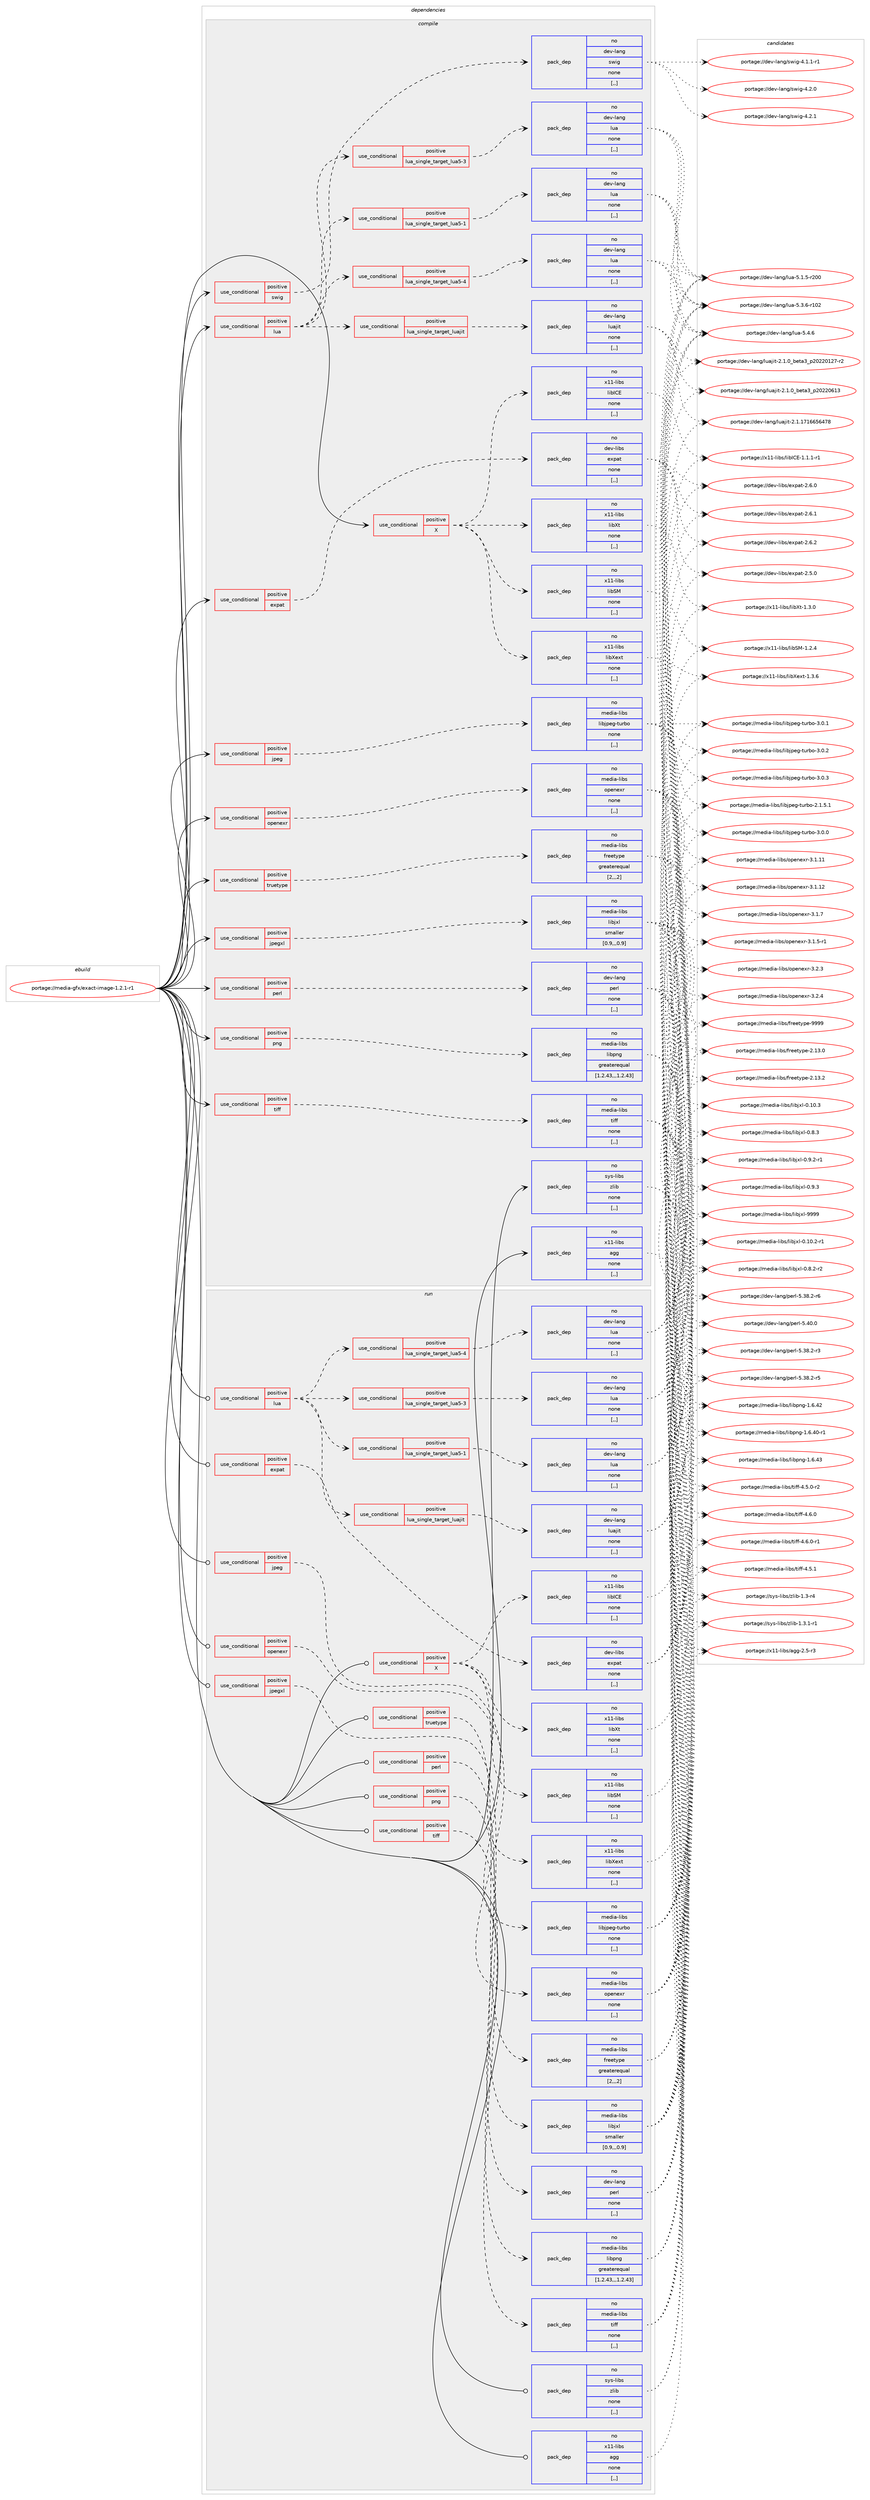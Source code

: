 digraph prolog {

# *************
# Graph options
# *************

newrank=true;
concentrate=true;
compound=true;
graph [rankdir=LR,fontname=Helvetica,fontsize=10,ranksep=1.5];#, ranksep=2.5, nodesep=0.2];
edge  [arrowhead=vee];
node  [fontname=Helvetica,fontsize=10];

# **********
# The ebuild
# **********

subgraph cluster_leftcol {
color=gray;
rank=same;
label=<<i>ebuild</i>>;
id [label="portage://media-gfx/exact-image-1.2.1-r1", color=red, width=4, href="../media-gfx/exact-image-1.2.1-r1.svg"];
}

# ****************
# The dependencies
# ****************

subgraph cluster_midcol {
color=gray;
label=<<i>dependencies</i>>;
subgraph cluster_compile {
fillcolor="#eeeeee";
style=filled;
label=<<i>compile</i>>;
subgraph cond70484 {
dependency280299 [label=<<TABLE BORDER="0" CELLBORDER="1" CELLSPACING="0" CELLPADDING="4"><TR><TD ROWSPAN="3" CELLPADDING="10">use_conditional</TD></TR><TR><TD>positive</TD></TR><TR><TD>X</TD></TR></TABLE>>, shape=none, color=red];
subgraph pack207534 {
dependency280300 [label=<<TABLE BORDER="0" CELLBORDER="1" CELLSPACING="0" CELLPADDING="4" WIDTH="220"><TR><TD ROWSPAN="6" CELLPADDING="30">pack_dep</TD></TR><TR><TD WIDTH="110">no</TD></TR><TR><TD>x11-libs</TD></TR><TR><TD>libXext</TD></TR><TR><TD>none</TD></TR><TR><TD>[,,]</TD></TR></TABLE>>, shape=none, color=blue];
}
dependency280299:e -> dependency280300:w [weight=20,style="dashed",arrowhead="vee"];
subgraph pack207535 {
dependency280301 [label=<<TABLE BORDER="0" CELLBORDER="1" CELLSPACING="0" CELLPADDING="4" WIDTH="220"><TR><TD ROWSPAN="6" CELLPADDING="30">pack_dep</TD></TR><TR><TD WIDTH="110">no</TD></TR><TR><TD>x11-libs</TD></TR><TR><TD>libXt</TD></TR><TR><TD>none</TD></TR><TR><TD>[,,]</TD></TR></TABLE>>, shape=none, color=blue];
}
dependency280299:e -> dependency280301:w [weight=20,style="dashed",arrowhead="vee"];
subgraph pack207536 {
dependency280302 [label=<<TABLE BORDER="0" CELLBORDER="1" CELLSPACING="0" CELLPADDING="4" WIDTH="220"><TR><TD ROWSPAN="6" CELLPADDING="30">pack_dep</TD></TR><TR><TD WIDTH="110">no</TD></TR><TR><TD>x11-libs</TD></TR><TR><TD>libICE</TD></TR><TR><TD>none</TD></TR><TR><TD>[,,]</TD></TR></TABLE>>, shape=none, color=blue];
}
dependency280299:e -> dependency280302:w [weight=20,style="dashed",arrowhead="vee"];
subgraph pack207537 {
dependency280303 [label=<<TABLE BORDER="0" CELLBORDER="1" CELLSPACING="0" CELLPADDING="4" WIDTH="220"><TR><TD ROWSPAN="6" CELLPADDING="30">pack_dep</TD></TR><TR><TD WIDTH="110">no</TD></TR><TR><TD>x11-libs</TD></TR><TR><TD>libSM</TD></TR><TR><TD>none</TD></TR><TR><TD>[,,]</TD></TR></TABLE>>, shape=none, color=blue];
}
dependency280299:e -> dependency280303:w [weight=20,style="dashed",arrowhead="vee"];
}
id:e -> dependency280299:w [weight=20,style="solid",arrowhead="vee"];
subgraph cond70485 {
dependency280304 [label=<<TABLE BORDER="0" CELLBORDER="1" CELLSPACING="0" CELLPADDING="4"><TR><TD ROWSPAN="3" CELLPADDING="10">use_conditional</TD></TR><TR><TD>positive</TD></TR><TR><TD>expat</TD></TR></TABLE>>, shape=none, color=red];
subgraph pack207538 {
dependency280305 [label=<<TABLE BORDER="0" CELLBORDER="1" CELLSPACING="0" CELLPADDING="4" WIDTH="220"><TR><TD ROWSPAN="6" CELLPADDING="30">pack_dep</TD></TR><TR><TD WIDTH="110">no</TD></TR><TR><TD>dev-libs</TD></TR><TR><TD>expat</TD></TR><TR><TD>none</TD></TR><TR><TD>[,,]</TD></TR></TABLE>>, shape=none, color=blue];
}
dependency280304:e -> dependency280305:w [weight=20,style="dashed",arrowhead="vee"];
}
id:e -> dependency280304:w [weight=20,style="solid",arrowhead="vee"];
subgraph cond70486 {
dependency280306 [label=<<TABLE BORDER="0" CELLBORDER="1" CELLSPACING="0" CELLPADDING="4"><TR><TD ROWSPAN="3" CELLPADDING="10">use_conditional</TD></TR><TR><TD>positive</TD></TR><TR><TD>jpeg</TD></TR></TABLE>>, shape=none, color=red];
subgraph pack207539 {
dependency280307 [label=<<TABLE BORDER="0" CELLBORDER="1" CELLSPACING="0" CELLPADDING="4" WIDTH="220"><TR><TD ROWSPAN="6" CELLPADDING="30">pack_dep</TD></TR><TR><TD WIDTH="110">no</TD></TR><TR><TD>media-libs</TD></TR><TR><TD>libjpeg-turbo</TD></TR><TR><TD>none</TD></TR><TR><TD>[,,]</TD></TR></TABLE>>, shape=none, color=blue];
}
dependency280306:e -> dependency280307:w [weight=20,style="dashed",arrowhead="vee"];
}
id:e -> dependency280306:w [weight=20,style="solid",arrowhead="vee"];
subgraph cond70487 {
dependency280308 [label=<<TABLE BORDER="0" CELLBORDER="1" CELLSPACING="0" CELLPADDING="4"><TR><TD ROWSPAN="3" CELLPADDING="10">use_conditional</TD></TR><TR><TD>positive</TD></TR><TR><TD>jpegxl</TD></TR></TABLE>>, shape=none, color=red];
subgraph pack207540 {
dependency280309 [label=<<TABLE BORDER="0" CELLBORDER="1" CELLSPACING="0" CELLPADDING="4" WIDTH="220"><TR><TD ROWSPAN="6" CELLPADDING="30">pack_dep</TD></TR><TR><TD WIDTH="110">no</TD></TR><TR><TD>media-libs</TD></TR><TR><TD>libjxl</TD></TR><TR><TD>smaller</TD></TR><TR><TD>[0.9,,,0.9]</TD></TR></TABLE>>, shape=none, color=blue];
}
dependency280308:e -> dependency280309:w [weight=20,style="dashed",arrowhead="vee"];
}
id:e -> dependency280308:w [weight=20,style="solid",arrowhead="vee"];
subgraph cond70488 {
dependency280310 [label=<<TABLE BORDER="0" CELLBORDER="1" CELLSPACING="0" CELLPADDING="4"><TR><TD ROWSPAN="3" CELLPADDING="10">use_conditional</TD></TR><TR><TD>positive</TD></TR><TR><TD>lua</TD></TR></TABLE>>, shape=none, color=red];
subgraph cond70489 {
dependency280311 [label=<<TABLE BORDER="0" CELLBORDER="1" CELLSPACING="0" CELLPADDING="4"><TR><TD ROWSPAN="3" CELLPADDING="10">use_conditional</TD></TR><TR><TD>positive</TD></TR><TR><TD>lua_single_target_luajit</TD></TR></TABLE>>, shape=none, color=red];
subgraph pack207541 {
dependency280312 [label=<<TABLE BORDER="0" CELLBORDER="1" CELLSPACING="0" CELLPADDING="4" WIDTH="220"><TR><TD ROWSPAN="6" CELLPADDING="30">pack_dep</TD></TR><TR><TD WIDTH="110">no</TD></TR><TR><TD>dev-lang</TD></TR><TR><TD>luajit</TD></TR><TR><TD>none</TD></TR><TR><TD>[,,]</TD></TR></TABLE>>, shape=none, color=blue];
}
dependency280311:e -> dependency280312:w [weight=20,style="dashed",arrowhead="vee"];
}
dependency280310:e -> dependency280311:w [weight=20,style="dashed",arrowhead="vee"];
subgraph cond70490 {
dependency280313 [label=<<TABLE BORDER="0" CELLBORDER="1" CELLSPACING="0" CELLPADDING="4"><TR><TD ROWSPAN="3" CELLPADDING="10">use_conditional</TD></TR><TR><TD>positive</TD></TR><TR><TD>lua_single_target_lua5-1</TD></TR></TABLE>>, shape=none, color=red];
subgraph pack207542 {
dependency280314 [label=<<TABLE BORDER="0" CELLBORDER="1" CELLSPACING="0" CELLPADDING="4" WIDTH="220"><TR><TD ROWSPAN="6" CELLPADDING="30">pack_dep</TD></TR><TR><TD WIDTH="110">no</TD></TR><TR><TD>dev-lang</TD></TR><TR><TD>lua</TD></TR><TR><TD>none</TD></TR><TR><TD>[,,]</TD></TR></TABLE>>, shape=none, color=blue];
}
dependency280313:e -> dependency280314:w [weight=20,style="dashed",arrowhead="vee"];
}
dependency280310:e -> dependency280313:w [weight=20,style="dashed",arrowhead="vee"];
subgraph cond70491 {
dependency280315 [label=<<TABLE BORDER="0" CELLBORDER="1" CELLSPACING="0" CELLPADDING="4"><TR><TD ROWSPAN="3" CELLPADDING="10">use_conditional</TD></TR><TR><TD>positive</TD></TR><TR><TD>lua_single_target_lua5-3</TD></TR></TABLE>>, shape=none, color=red];
subgraph pack207543 {
dependency280316 [label=<<TABLE BORDER="0" CELLBORDER="1" CELLSPACING="0" CELLPADDING="4" WIDTH="220"><TR><TD ROWSPAN="6" CELLPADDING="30">pack_dep</TD></TR><TR><TD WIDTH="110">no</TD></TR><TR><TD>dev-lang</TD></TR><TR><TD>lua</TD></TR><TR><TD>none</TD></TR><TR><TD>[,,]</TD></TR></TABLE>>, shape=none, color=blue];
}
dependency280315:e -> dependency280316:w [weight=20,style="dashed",arrowhead="vee"];
}
dependency280310:e -> dependency280315:w [weight=20,style="dashed",arrowhead="vee"];
subgraph cond70492 {
dependency280317 [label=<<TABLE BORDER="0" CELLBORDER="1" CELLSPACING="0" CELLPADDING="4"><TR><TD ROWSPAN="3" CELLPADDING="10">use_conditional</TD></TR><TR><TD>positive</TD></TR><TR><TD>lua_single_target_lua5-4</TD></TR></TABLE>>, shape=none, color=red];
subgraph pack207544 {
dependency280318 [label=<<TABLE BORDER="0" CELLBORDER="1" CELLSPACING="0" CELLPADDING="4" WIDTH="220"><TR><TD ROWSPAN="6" CELLPADDING="30">pack_dep</TD></TR><TR><TD WIDTH="110">no</TD></TR><TR><TD>dev-lang</TD></TR><TR><TD>lua</TD></TR><TR><TD>none</TD></TR><TR><TD>[,,]</TD></TR></TABLE>>, shape=none, color=blue];
}
dependency280317:e -> dependency280318:w [weight=20,style="dashed",arrowhead="vee"];
}
dependency280310:e -> dependency280317:w [weight=20,style="dashed",arrowhead="vee"];
}
id:e -> dependency280310:w [weight=20,style="solid",arrowhead="vee"];
subgraph cond70493 {
dependency280319 [label=<<TABLE BORDER="0" CELLBORDER="1" CELLSPACING="0" CELLPADDING="4"><TR><TD ROWSPAN="3" CELLPADDING="10">use_conditional</TD></TR><TR><TD>positive</TD></TR><TR><TD>openexr</TD></TR></TABLE>>, shape=none, color=red];
subgraph pack207545 {
dependency280320 [label=<<TABLE BORDER="0" CELLBORDER="1" CELLSPACING="0" CELLPADDING="4" WIDTH="220"><TR><TD ROWSPAN="6" CELLPADDING="30">pack_dep</TD></TR><TR><TD WIDTH="110">no</TD></TR><TR><TD>media-libs</TD></TR><TR><TD>openexr</TD></TR><TR><TD>none</TD></TR><TR><TD>[,,]</TD></TR></TABLE>>, shape=none, color=blue];
}
dependency280319:e -> dependency280320:w [weight=20,style="dashed",arrowhead="vee"];
}
id:e -> dependency280319:w [weight=20,style="solid",arrowhead="vee"];
subgraph cond70494 {
dependency280321 [label=<<TABLE BORDER="0" CELLBORDER="1" CELLSPACING="0" CELLPADDING="4"><TR><TD ROWSPAN="3" CELLPADDING="10">use_conditional</TD></TR><TR><TD>positive</TD></TR><TR><TD>perl</TD></TR></TABLE>>, shape=none, color=red];
subgraph pack207546 {
dependency280322 [label=<<TABLE BORDER="0" CELLBORDER="1" CELLSPACING="0" CELLPADDING="4" WIDTH="220"><TR><TD ROWSPAN="6" CELLPADDING="30">pack_dep</TD></TR><TR><TD WIDTH="110">no</TD></TR><TR><TD>dev-lang</TD></TR><TR><TD>perl</TD></TR><TR><TD>none</TD></TR><TR><TD>[,,]</TD></TR></TABLE>>, shape=none, color=blue];
}
dependency280321:e -> dependency280322:w [weight=20,style="dashed",arrowhead="vee"];
}
id:e -> dependency280321:w [weight=20,style="solid",arrowhead="vee"];
subgraph cond70495 {
dependency280323 [label=<<TABLE BORDER="0" CELLBORDER="1" CELLSPACING="0" CELLPADDING="4"><TR><TD ROWSPAN="3" CELLPADDING="10">use_conditional</TD></TR><TR><TD>positive</TD></TR><TR><TD>png</TD></TR></TABLE>>, shape=none, color=red];
subgraph pack207547 {
dependency280324 [label=<<TABLE BORDER="0" CELLBORDER="1" CELLSPACING="0" CELLPADDING="4" WIDTH="220"><TR><TD ROWSPAN="6" CELLPADDING="30">pack_dep</TD></TR><TR><TD WIDTH="110">no</TD></TR><TR><TD>media-libs</TD></TR><TR><TD>libpng</TD></TR><TR><TD>greaterequal</TD></TR><TR><TD>[1.2.43,,,1.2.43]</TD></TR></TABLE>>, shape=none, color=blue];
}
dependency280323:e -> dependency280324:w [weight=20,style="dashed",arrowhead="vee"];
}
id:e -> dependency280323:w [weight=20,style="solid",arrowhead="vee"];
subgraph cond70496 {
dependency280325 [label=<<TABLE BORDER="0" CELLBORDER="1" CELLSPACING="0" CELLPADDING="4"><TR><TD ROWSPAN="3" CELLPADDING="10">use_conditional</TD></TR><TR><TD>positive</TD></TR><TR><TD>swig</TD></TR></TABLE>>, shape=none, color=red];
subgraph pack207548 {
dependency280326 [label=<<TABLE BORDER="0" CELLBORDER="1" CELLSPACING="0" CELLPADDING="4" WIDTH="220"><TR><TD ROWSPAN="6" CELLPADDING="30">pack_dep</TD></TR><TR><TD WIDTH="110">no</TD></TR><TR><TD>dev-lang</TD></TR><TR><TD>swig</TD></TR><TR><TD>none</TD></TR><TR><TD>[,,]</TD></TR></TABLE>>, shape=none, color=blue];
}
dependency280325:e -> dependency280326:w [weight=20,style="dashed",arrowhead="vee"];
}
id:e -> dependency280325:w [weight=20,style="solid",arrowhead="vee"];
subgraph cond70497 {
dependency280327 [label=<<TABLE BORDER="0" CELLBORDER="1" CELLSPACING="0" CELLPADDING="4"><TR><TD ROWSPAN="3" CELLPADDING="10">use_conditional</TD></TR><TR><TD>positive</TD></TR><TR><TD>tiff</TD></TR></TABLE>>, shape=none, color=red];
subgraph pack207549 {
dependency280328 [label=<<TABLE BORDER="0" CELLBORDER="1" CELLSPACING="0" CELLPADDING="4" WIDTH="220"><TR><TD ROWSPAN="6" CELLPADDING="30">pack_dep</TD></TR><TR><TD WIDTH="110">no</TD></TR><TR><TD>media-libs</TD></TR><TR><TD>tiff</TD></TR><TR><TD>none</TD></TR><TR><TD>[,,]</TD></TR></TABLE>>, shape=none, color=blue];
}
dependency280327:e -> dependency280328:w [weight=20,style="dashed",arrowhead="vee"];
}
id:e -> dependency280327:w [weight=20,style="solid",arrowhead="vee"];
subgraph cond70498 {
dependency280329 [label=<<TABLE BORDER="0" CELLBORDER="1" CELLSPACING="0" CELLPADDING="4"><TR><TD ROWSPAN="3" CELLPADDING="10">use_conditional</TD></TR><TR><TD>positive</TD></TR><TR><TD>truetype</TD></TR></TABLE>>, shape=none, color=red];
subgraph pack207550 {
dependency280330 [label=<<TABLE BORDER="0" CELLBORDER="1" CELLSPACING="0" CELLPADDING="4" WIDTH="220"><TR><TD ROWSPAN="6" CELLPADDING="30">pack_dep</TD></TR><TR><TD WIDTH="110">no</TD></TR><TR><TD>media-libs</TD></TR><TR><TD>freetype</TD></TR><TR><TD>greaterequal</TD></TR><TR><TD>[2,,,2]</TD></TR></TABLE>>, shape=none, color=blue];
}
dependency280329:e -> dependency280330:w [weight=20,style="dashed",arrowhead="vee"];
}
id:e -> dependency280329:w [weight=20,style="solid",arrowhead="vee"];
subgraph pack207551 {
dependency280331 [label=<<TABLE BORDER="0" CELLBORDER="1" CELLSPACING="0" CELLPADDING="4" WIDTH="220"><TR><TD ROWSPAN="6" CELLPADDING="30">pack_dep</TD></TR><TR><TD WIDTH="110">no</TD></TR><TR><TD>sys-libs</TD></TR><TR><TD>zlib</TD></TR><TR><TD>none</TD></TR><TR><TD>[,,]</TD></TR></TABLE>>, shape=none, color=blue];
}
id:e -> dependency280331:w [weight=20,style="solid",arrowhead="vee"];
subgraph pack207552 {
dependency280332 [label=<<TABLE BORDER="0" CELLBORDER="1" CELLSPACING="0" CELLPADDING="4" WIDTH="220"><TR><TD ROWSPAN="6" CELLPADDING="30">pack_dep</TD></TR><TR><TD WIDTH="110">no</TD></TR><TR><TD>x11-libs</TD></TR><TR><TD>agg</TD></TR><TR><TD>none</TD></TR><TR><TD>[,,]</TD></TR></TABLE>>, shape=none, color=blue];
}
id:e -> dependency280332:w [weight=20,style="solid",arrowhead="vee"];
}
subgraph cluster_compileandrun {
fillcolor="#eeeeee";
style=filled;
label=<<i>compile and run</i>>;
}
subgraph cluster_run {
fillcolor="#eeeeee";
style=filled;
label=<<i>run</i>>;
subgraph cond70499 {
dependency280333 [label=<<TABLE BORDER="0" CELLBORDER="1" CELLSPACING="0" CELLPADDING="4"><TR><TD ROWSPAN="3" CELLPADDING="10">use_conditional</TD></TR><TR><TD>positive</TD></TR><TR><TD>X</TD></TR></TABLE>>, shape=none, color=red];
subgraph pack207553 {
dependency280334 [label=<<TABLE BORDER="0" CELLBORDER="1" CELLSPACING="0" CELLPADDING="4" WIDTH="220"><TR><TD ROWSPAN="6" CELLPADDING="30">pack_dep</TD></TR><TR><TD WIDTH="110">no</TD></TR><TR><TD>x11-libs</TD></TR><TR><TD>libXext</TD></TR><TR><TD>none</TD></TR><TR><TD>[,,]</TD></TR></TABLE>>, shape=none, color=blue];
}
dependency280333:e -> dependency280334:w [weight=20,style="dashed",arrowhead="vee"];
subgraph pack207554 {
dependency280335 [label=<<TABLE BORDER="0" CELLBORDER="1" CELLSPACING="0" CELLPADDING="4" WIDTH="220"><TR><TD ROWSPAN="6" CELLPADDING="30">pack_dep</TD></TR><TR><TD WIDTH="110">no</TD></TR><TR><TD>x11-libs</TD></TR><TR><TD>libXt</TD></TR><TR><TD>none</TD></TR><TR><TD>[,,]</TD></TR></TABLE>>, shape=none, color=blue];
}
dependency280333:e -> dependency280335:w [weight=20,style="dashed",arrowhead="vee"];
subgraph pack207555 {
dependency280336 [label=<<TABLE BORDER="0" CELLBORDER="1" CELLSPACING="0" CELLPADDING="4" WIDTH="220"><TR><TD ROWSPAN="6" CELLPADDING="30">pack_dep</TD></TR><TR><TD WIDTH="110">no</TD></TR><TR><TD>x11-libs</TD></TR><TR><TD>libICE</TD></TR><TR><TD>none</TD></TR><TR><TD>[,,]</TD></TR></TABLE>>, shape=none, color=blue];
}
dependency280333:e -> dependency280336:w [weight=20,style="dashed",arrowhead="vee"];
subgraph pack207556 {
dependency280337 [label=<<TABLE BORDER="0" CELLBORDER="1" CELLSPACING="0" CELLPADDING="4" WIDTH="220"><TR><TD ROWSPAN="6" CELLPADDING="30">pack_dep</TD></TR><TR><TD WIDTH="110">no</TD></TR><TR><TD>x11-libs</TD></TR><TR><TD>libSM</TD></TR><TR><TD>none</TD></TR><TR><TD>[,,]</TD></TR></TABLE>>, shape=none, color=blue];
}
dependency280333:e -> dependency280337:w [weight=20,style="dashed",arrowhead="vee"];
}
id:e -> dependency280333:w [weight=20,style="solid",arrowhead="odot"];
subgraph cond70500 {
dependency280338 [label=<<TABLE BORDER="0" CELLBORDER="1" CELLSPACING="0" CELLPADDING="4"><TR><TD ROWSPAN="3" CELLPADDING="10">use_conditional</TD></TR><TR><TD>positive</TD></TR><TR><TD>expat</TD></TR></TABLE>>, shape=none, color=red];
subgraph pack207557 {
dependency280339 [label=<<TABLE BORDER="0" CELLBORDER="1" CELLSPACING="0" CELLPADDING="4" WIDTH="220"><TR><TD ROWSPAN="6" CELLPADDING="30">pack_dep</TD></TR><TR><TD WIDTH="110">no</TD></TR><TR><TD>dev-libs</TD></TR><TR><TD>expat</TD></TR><TR><TD>none</TD></TR><TR><TD>[,,]</TD></TR></TABLE>>, shape=none, color=blue];
}
dependency280338:e -> dependency280339:w [weight=20,style="dashed",arrowhead="vee"];
}
id:e -> dependency280338:w [weight=20,style="solid",arrowhead="odot"];
subgraph cond70501 {
dependency280340 [label=<<TABLE BORDER="0" CELLBORDER="1" CELLSPACING="0" CELLPADDING="4"><TR><TD ROWSPAN="3" CELLPADDING="10">use_conditional</TD></TR><TR><TD>positive</TD></TR><TR><TD>jpeg</TD></TR></TABLE>>, shape=none, color=red];
subgraph pack207558 {
dependency280341 [label=<<TABLE BORDER="0" CELLBORDER="1" CELLSPACING="0" CELLPADDING="4" WIDTH="220"><TR><TD ROWSPAN="6" CELLPADDING="30">pack_dep</TD></TR><TR><TD WIDTH="110">no</TD></TR><TR><TD>media-libs</TD></TR><TR><TD>libjpeg-turbo</TD></TR><TR><TD>none</TD></TR><TR><TD>[,,]</TD></TR></TABLE>>, shape=none, color=blue];
}
dependency280340:e -> dependency280341:w [weight=20,style="dashed",arrowhead="vee"];
}
id:e -> dependency280340:w [weight=20,style="solid",arrowhead="odot"];
subgraph cond70502 {
dependency280342 [label=<<TABLE BORDER="0" CELLBORDER="1" CELLSPACING="0" CELLPADDING="4"><TR><TD ROWSPAN="3" CELLPADDING="10">use_conditional</TD></TR><TR><TD>positive</TD></TR><TR><TD>jpegxl</TD></TR></TABLE>>, shape=none, color=red];
subgraph pack207559 {
dependency280343 [label=<<TABLE BORDER="0" CELLBORDER="1" CELLSPACING="0" CELLPADDING="4" WIDTH="220"><TR><TD ROWSPAN="6" CELLPADDING="30">pack_dep</TD></TR><TR><TD WIDTH="110">no</TD></TR><TR><TD>media-libs</TD></TR><TR><TD>libjxl</TD></TR><TR><TD>smaller</TD></TR><TR><TD>[0.9,,,0.9]</TD></TR></TABLE>>, shape=none, color=blue];
}
dependency280342:e -> dependency280343:w [weight=20,style="dashed",arrowhead="vee"];
}
id:e -> dependency280342:w [weight=20,style="solid",arrowhead="odot"];
subgraph cond70503 {
dependency280344 [label=<<TABLE BORDER="0" CELLBORDER="1" CELLSPACING="0" CELLPADDING="4"><TR><TD ROWSPAN="3" CELLPADDING="10">use_conditional</TD></TR><TR><TD>positive</TD></TR><TR><TD>lua</TD></TR></TABLE>>, shape=none, color=red];
subgraph cond70504 {
dependency280345 [label=<<TABLE BORDER="0" CELLBORDER="1" CELLSPACING="0" CELLPADDING="4"><TR><TD ROWSPAN="3" CELLPADDING="10">use_conditional</TD></TR><TR><TD>positive</TD></TR><TR><TD>lua_single_target_luajit</TD></TR></TABLE>>, shape=none, color=red];
subgraph pack207560 {
dependency280346 [label=<<TABLE BORDER="0" CELLBORDER="1" CELLSPACING="0" CELLPADDING="4" WIDTH="220"><TR><TD ROWSPAN="6" CELLPADDING="30">pack_dep</TD></TR><TR><TD WIDTH="110">no</TD></TR><TR><TD>dev-lang</TD></TR><TR><TD>luajit</TD></TR><TR><TD>none</TD></TR><TR><TD>[,,]</TD></TR></TABLE>>, shape=none, color=blue];
}
dependency280345:e -> dependency280346:w [weight=20,style="dashed",arrowhead="vee"];
}
dependency280344:e -> dependency280345:w [weight=20,style="dashed",arrowhead="vee"];
subgraph cond70505 {
dependency280347 [label=<<TABLE BORDER="0" CELLBORDER="1" CELLSPACING="0" CELLPADDING="4"><TR><TD ROWSPAN="3" CELLPADDING="10">use_conditional</TD></TR><TR><TD>positive</TD></TR><TR><TD>lua_single_target_lua5-1</TD></TR></TABLE>>, shape=none, color=red];
subgraph pack207561 {
dependency280348 [label=<<TABLE BORDER="0" CELLBORDER="1" CELLSPACING="0" CELLPADDING="4" WIDTH="220"><TR><TD ROWSPAN="6" CELLPADDING="30">pack_dep</TD></TR><TR><TD WIDTH="110">no</TD></TR><TR><TD>dev-lang</TD></TR><TR><TD>lua</TD></TR><TR><TD>none</TD></TR><TR><TD>[,,]</TD></TR></TABLE>>, shape=none, color=blue];
}
dependency280347:e -> dependency280348:w [weight=20,style="dashed",arrowhead="vee"];
}
dependency280344:e -> dependency280347:w [weight=20,style="dashed",arrowhead="vee"];
subgraph cond70506 {
dependency280349 [label=<<TABLE BORDER="0" CELLBORDER="1" CELLSPACING="0" CELLPADDING="4"><TR><TD ROWSPAN="3" CELLPADDING="10">use_conditional</TD></TR><TR><TD>positive</TD></TR><TR><TD>lua_single_target_lua5-3</TD></TR></TABLE>>, shape=none, color=red];
subgraph pack207562 {
dependency280350 [label=<<TABLE BORDER="0" CELLBORDER="1" CELLSPACING="0" CELLPADDING="4" WIDTH="220"><TR><TD ROWSPAN="6" CELLPADDING="30">pack_dep</TD></TR><TR><TD WIDTH="110">no</TD></TR><TR><TD>dev-lang</TD></TR><TR><TD>lua</TD></TR><TR><TD>none</TD></TR><TR><TD>[,,]</TD></TR></TABLE>>, shape=none, color=blue];
}
dependency280349:e -> dependency280350:w [weight=20,style="dashed",arrowhead="vee"];
}
dependency280344:e -> dependency280349:w [weight=20,style="dashed",arrowhead="vee"];
subgraph cond70507 {
dependency280351 [label=<<TABLE BORDER="0" CELLBORDER="1" CELLSPACING="0" CELLPADDING="4"><TR><TD ROWSPAN="3" CELLPADDING="10">use_conditional</TD></TR><TR><TD>positive</TD></TR><TR><TD>lua_single_target_lua5-4</TD></TR></TABLE>>, shape=none, color=red];
subgraph pack207563 {
dependency280352 [label=<<TABLE BORDER="0" CELLBORDER="1" CELLSPACING="0" CELLPADDING="4" WIDTH="220"><TR><TD ROWSPAN="6" CELLPADDING="30">pack_dep</TD></TR><TR><TD WIDTH="110">no</TD></TR><TR><TD>dev-lang</TD></TR><TR><TD>lua</TD></TR><TR><TD>none</TD></TR><TR><TD>[,,]</TD></TR></TABLE>>, shape=none, color=blue];
}
dependency280351:e -> dependency280352:w [weight=20,style="dashed",arrowhead="vee"];
}
dependency280344:e -> dependency280351:w [weight=20,style="dashed",arrowhead="vee"];
}
id:e -> dependency280344:w [weight=20,style="solid",arrowhead="odot"];
subgraph cond70508 {
dependency280353 [label=<<TABLE BORDER="0" CELLBORDER="1" CELLSPACING="0" CELLPADDING="4"><TR><TD ROWSPAN="3" CELLPADDING="10">use_conditional</TD></TR><TR><TD>positive</TD></TR><TR><TD>openexr</TD></TR></TABLE>>, shape=none, color=red];
subgraph pack207564 {
dependency280354 [label=<<TABLE BORDER="0" CELLBORDER="1" CELLSPACING="0" CELLPADDING="4" WIDTH="220"><TR><TD ROWSPAN="6" CELLPADDING="30">pack_dep</TD></TR><TR><TD WIDTH="110">no</TD></TR><TR><TD>media-libs</TD></TR><TR><TD>openexr</TD></TR><TR><TD>none</TD></TR><TR><TD>[,,]</TD></TR></TABLE>>, shape=none, color=blue];
}
dependency280353:e -> dependency280354:w [weight=20,style="dashed",arrowhead="vee"];
}
id:e -> dependency280353:w [weight=20,style="solid",arrowhead="odot"];
subgraph cond70509 {
dependency280355 [label=<<TABLE BORDER="0" CELLBORDER="1" CELLSPACING="0" CELLPADDING="4"><TR><TD ROWSPAN="3" CELLPADDING="10">use_conditional</TD></TR><TR><TD>positive</TD></TR><TR><TD>perl</TD></TR></TABLE>>, shape=none, color=red];
subgraph pack207565 {
dependency280356 [label=<<TABLE BORDER="0" CELLBORDER="1" CELLSPACING="0" CELLPADDING="4" WIDTH="220"><TR><TD ROWSPAN="6" CELLPADDING="30">pack_dep</TD></TR><TR><TD WIDTH="110">no</TD></TR><TR><TD>dev-lang</TD></TR><TR><TD>perl</TD></TR><TR><TD>none</TD></TR><TR><TD>[,,]</TD></TR></TABLE>>, shape=none, color=blue];
}
dependency280355:e -> dependency280356:w [weight=20,style="dashed",arrowhead="vee"];
}
id:e -> dependency280355:w [weight=20,style="solid",arrowhead="odot"];
subgraph cond70510 {
dependency280357 [label=<<TABLE BORDER="0" CELLBORDER="1" CELLSPACING="0" CELLPADDING="4"><TR><TD ROWSPAN="3" CELLPADDING="10">use_conditional</TD></TR><TR><TD>positive</TD></TR><TR><TD>png</TD></TR></TABLE>>, shape=none, color=red];
subgraph pack207566 {
dependency280358 [label=<<TABLE BORDER="0" CELLBORDER="1" CELLSPACING="0" CELLPADDING="4" WIDTH="220"><TR><TD ROWSPAN="6" CELLPADDING="30">pack_dep</TD></TR><TR><TD WIDTH="110">no</TD></TR><TR><TD>media-libs</TD></TR><TR><TD>libpng</TD></TR><TR><TD>greaterequal</TD></TR><TR><TD>[1.2.43,,,1.2.43]</TD></TR></TABLE>>, shape=none, color=blue];
}
dependency280357:e -> dependency280358:w [weight=20,style="dashed",arrowhead="vee"];
}
id:e -> dependency280357:w [weight=20,style="solid",arrowhead="odot"];
subgraph cond70511 {
dependency280359 [label=<<TABLE BORDER="0" CELLBORDER="1" CELLSPACING="0" CELLPADDING="4"><TR><TD ROWSPAN="3" CELLPADDING="10">use_conditional</TD></TR><TR><TD>positive</TD></TR><TR><TD>tiff</TD></TR></TABLE>>, shape=none, color=red];
subgraph pack207567 {
dependency280360 [label=<<TABLE BORDER="0" CELLBORDER="1" CELLSPACING="0" CELLPADDING="4" WIDTH="220"><TR><TD ROWSPAN="6" CELLPADDING="30">pack_dep</TD></TR><TR><TD WIDTH="110">no</TD></TR><TR><TD>media-libs</TD></TR><TR><TD>tiff</TD></TR><TR><TD>none</TD></TR><TR><TD>[,,]</TD></TR></TABLE>>, shape=none, color=blue];
}
dependency280359:e -> dependency280360:w [weight=20,style="dashed",arrowhead="vee"];
}
id:e -> dependency280359:w [weight=20,style="solid",arrowhead="odot"];
subgraph cond70512 {
dependency280361 [label=<<TABLE BORDER="0" CELLBORDER="1" CELLSPACING="0" CELLPADDING="4"><TR><TD ROWSPAN="3" CELLPADDING="10">use_conditional</TD></TR><TR><TD>positive</TD></TR><TR><TD>truetype</TD></TR></TABLE>>, shape=none, color=red];
subgraph pack207568 {
dependency280362 [label=<<TABLE BORDER="0" CELLBORDER="1" CELLSPACING="0" CELLPADDING="4" WIDTH="220"><TR><TD ROWSPAN="6" CELLPADDING="30">pack_dep</TD></TR><TR><TD WIDTH="110">no</TD></TR><TR><TD>media-libs</TD></TR><TR><TD>freetype</TD></TR><TR><TD>greaterequal</TD></TR><TR><TD>[2,,,2]</TD></TR></TABLE>>, shape=none, color=blue];
}
dependency280361:e -> dependency280362:w [weight=20,style="dashed",arrowhead="vee"];
}
id:e -> dependency280361:w [weight=20,style="solid",arrowhead="odot"];
subgraph pack207569 {
dependency280363 [label=<<TABLE BORDER="0" CELLBORDER="1" CELLSPACING="0" CELLPADDING="4" WIDTH="220"><TR><TD ROWSPAN="6" CELLPADDING="30">pack_dep</TD></TR><TR><TD WIDTH="110">no</TD></TR><TR><TD>sys-libs</TD></TR><TR><TD>zlib</TD></TR><TR><TD>none</TD></TR><TR><TD>[,,]</TD></TR></TABLE>>, shape=none, color=blue];
}
id:e -> dependency280363:w [weight=20,style="solid",arrowhead="odot"];
subgraph pack207570 {
dependency280364 [label=<<TABLE BORDER="0" CELLBORDER="1" CELLSPACING="0" CELLPADDING="4" WIDTH="220"><TR><TD ROWSPAN="6" CELLPADDING="30">pack_dep</TD></TR><TR><TD WIDTH="110">no</TD></TR><TR><TD>x11-libs</TD></TR><TR><TD>agg</TD></TR><TR><TD>none</TD></TR><TR><TD>[,,]</TD></TR></TABLE>>, shape=none, color=blue];
}
id:e -> dependency280364:w [weight=20,style="solid",arrowhead="odot"];
}
}

# **************
# The candidates
# **************

subgraph cluster_choices {
rank=same;
color=gray;
label=<<i>candidates</i>>;

subgraph choice207534 {
color=black;
nodesep=1;
choice12049494510810598115471081059888101120116454946514654 [label="portage://x11-libs/libXext-1.3.6", color=red, width=4,href="../x11-libs/libXext-1.3.6.svg"];
dependency280300:e -> choice12049494510810598115471081059888101120116454946514654:w [style=dotted,weight="100"];
}
subgraph choice207535 {
color=black;
nodesep=1;
choice12049494510810598115471081059888116454946514648 [label="portage://x11-libs/libXt-1.3.0", color=red, width=4,href="../x11-libs/libXt-1.3.0.svg"];
dependency280301:e -> choice12049494510810598115471081059888116454946514648:w [style=dotted,weight="100"];
}
subgraph choice207536 {
color=black;
nodesep=1;
choice1204949451081059811547108105987367694549464946494511449 [label="portage://x11-libs/libICE-1.1.1-r1", color=red, width=4,href="../x11-libs/libICE-1.1.1-r1.svg"];
dependency280302:e -> choice1204949451081059811547108105987367694549464946494511449:w [style=dotted,weight="100"];
}
subgraph choice207537 {
color=black;
nodesep=1;
choice1204949451081059811547108105988377454946504652 [label="portage://x11-libs/libSM-1.2.4", color=red, width=4,href="../x11-libs/libSM-1.2.4.svg"];
dependency280303:e -> choice1204949451081059811547108105988377454946504652:w [style=dotted,weight="100"];
}
subgraph choice207538 {
color=black;
nodesep=1;
choice10010111845108105981154710112011297116455046534648 [label="portage://dev-libs/expat-2.5.0", color=red, width=4,href="../dev-libs/expat-2.5.0.svg"];
choice10010111845108105981154710112011297116455046544648 [label="portage://dev-libs/expat-2.6.0", color=red, width=4,href="../dev-libs/expat-2.6.0.svg"];
choice10010111845108105981154710112011297116455046544649 [label="portage://dev-libs/expat-2.6.1", color=red, width=4,href="../dev-libs/expat-2.6.1.svg"];
choice10010111845108105981154710112011297116455046544650 [label="portage://dev-libs/expat-2.6.2", color=red, width=4,href="../dev-libs/expat-2.6.2.svg"];
dependency280305:e -> choice10010111845108105981154710112011297116455046534648:w [style=dotted,weight="100"];
dependency280305:e -> choice10010111845108105981154710112011297116455046544648:w [style=dotted,weight="100"];
dependency280305:e -> choice10010111845108105981154710112011297116455046544649:w [style=dotted,weight="100"];
dependency280305:e -> choice10010111845108105981154710112011297116455046544650:w [style=dotted,weight="100"];
}
subgraph choice207539 {
color=black;
nodesep=1;
choice109101100105974510810598115471081059810611210110345116117114981114550464946534649 [label="portage://media-libs/libjpeg-turbo-2.1.5.1", color=red, width=4,href="../media-libs/libjpeg-turbo-2.1.5.1.svg"];
choice10910110010597451081059811547108105981061121011034511611711498111455146484648 [label="portage://media-libs/libjpeg-turbo-3.0.0", color=red, width=4,href="../media-libs/libjpeg-turbo-3.0.0.svg"];
choice10910110010597451081059811547108105981061121011034511611711498111455146484649 [label="portage://media-libs/libjpeg-turbo-3.0.1", color=red, width=4,href="../media-libs/libjpeg-turbo-3.0.1.svg"];
choice10910110010597451081059811547108105981061121011034511611711498111455146484650 [label="portage://media-libs/libjpeg-turbo-3.0.2", color=red, width=4,href="../media-libs/libjpeg-turbo-3.0.2.svg"];
choice10910110010597451081059811547108105981061121011034511611711498111455146484651 [label="portage://media-libs/libjpeg-turbo-3.0.3", color=red, width=4,href="../media-libs/libjpeg-turbo-3.0.3.svg"];
dependency280307:e -> choice109101100105974510810598115471081059810611210110345116117114981114550464946534649:w [style=dotted,weight="100"];
dependency280307:e -> choice10910110010597451081059811547108105981061121011034511611711498111455146484648:w [style=dotted,weight="100"];
dependency280307:e -> choice10910110010597451081059811547108105981061121011034511611711498111455146484649:w [style=dotted,weight="100"];
dependency280307:e -> choice10910110010597451081059811547108105981061121011034511611711498111455146484650:w [style=dotted,weight="100"];
dependency280307:e -> choice10910110010597451081059811547108105981061121011034511611711498111455146484651:w [style=dotted,weight="100"];
}
subgraph choice207540 {
color=black;
nodesep=1;
choice1091011001059745108105981154710810598106120108454846494846504511449 [label="portage://media-libs/libjxl-0.10.2-r1", color=red, width=4,href="../media-libs/libjxl-0.10.2-r1.svg"];
choice109101100105974510810598115471081059810612010845484649484651 [label="portage://media-libs/libjxl-0.10.3", color=red, width=4,href="../media-libs/libjxl-0.10.3.svg"];
choice10910110010597451081059811547108105981061201084548465646504511450 [label="portage://media-libs/libjxl-0.8.2-r2", color=red, width=4,href="../media-libs/libjxl-0.8.2-r2.svg"];
choice1091011001059745108105981154710810598106120108454846564651 [label="portage://media-libs/libjxl-0.8.3", color=red, width=4,href="../media-libs/libjxl-0.8.3.svg"];
choice10910110010597451081059811547108105981061201084548465746504511449 [label="portage://media-libs/libjxl-0.9.2-r1", color=red, width=4,href="../media-libs/libjxl-0.9.2-r1.svg"];
choice1091011001059745108105981154710810598106120108454846574651 [label="portage://media-libs/libjxl-0.9.3", color=red, width=4,href="../media-libs/libjxl-0.9.3.svg"];
choice10910110010597451081059811547108105981061201084557575757 [label="portage://media-libs/libjxl-9999", color=red, width=4,href="../media-libs/libjxl-9999.svg"];
dependency280309:e -> choice1091011001059745108105981154710810598106120108454846494846504511449:w [style=dotted,weight="100"];
dependency280309:e -> choice109101100105974510810598115471081059810612010845484649484651:w [style=dotted,weight="100"];
dependency280309:e -> choice10910110010597451081059811547108105981061201084548465646504511450:w [style=dotted,weight="100"];
dependency280309:e -> choice1091011001059745108105981154710810598106120108454846564651:w [style=dotted,weight="100"];
dependency280309:e -> choice10910110010597451081059811547108105981061201084548465746504511449:w [style=dotted,weight="100"];
dependency280309:e -> choice1091011001059745108105981154710810598106120108454846574651:w [style=dotted,weight="100"];
dependency280309:e -> choice10910110010597451081059811547108105981061201084557575757:w [style=dotted,weight="100"];
}
subgraph choice207541 {
color=black;
nodesep=1;
choice10010111845108971101034710811797106105116455046494648959810111697519511250485050484950554511450 [label="portage://dev-lang/luajit-2.1.0_beta3_p20220127-r2", color=red, width=4,href="../dev-lang/luajit-2.1.0_beta3_p20220127-r2.svg"];
choice1001011184510897110103471081179710610511645504649464895981011169751951125048505048544951 [label="portage://dev-lang/luajit-2.1.0_beta3_p20220613", color=red, width=4,href="../dev-lang/luajit-2.1.0_beta3_p20220613.svg"];
choice10010111845108971101034710811797106105116455046494649554954545354525556 [label="portage://dev-lang/luajit-2.1.1716656478", color=red, width=4,href="../dev-lang/luajit-2.1.1716656478.svg"];
dependency280312:e -> choice10010111845108971101034710811797106105116455046494648959810111697519511250485050484950554511450:w [style=dotted,weight="100"];
dependency280312:e -> choice1001011184510897110103471081179710610511645504649464895981011169751951125048505048544951:w [style=dotted,weight="100"];
dependency280312:e -> choice10010111845108971101034710811797106105116455046494649554954545354525556:w [style=dotted,weight="100"];
}
subgraph choice207542 {
color=black;
nodesep=1;
choice1001011184510897110103471081179745534649465345114504848 [label="portage://dev-lang/lua-5.1.5-r200", color=red, width=4,href="../dev-lang/lua-5.1.5-r200.svg"];
choice1001011184510897110103471081179745534651465445114494850 [label="portage://dev-lang/lua-5.3.6-r102", color=red, width=4,href="../dev-lang/lua-5.3.6-r102.svg"];
choice10010111845108971101034710811797455346524654 [label="portage://dev-lang/lua-5.4.6", color=red, width=4,href="../dev-lang/lua-5.4.6.svg"];
dependency280314:e -> choice1001011184510897110103471081179745534649465345114504848:w [style=dotted,weight="100"];
dependency280314:e -> choice1001011184510897110103471081179745534651465445114494850:w [style=dotted,weight="100"];
dependency280314:e -> choice10010111845108971101034710811797455346524654:w [style=dotted,weight="100"];
}
subgraph choice207543 {
color=black;
nodesep=1;
choice1001011184510897110103471081179745534649465345114504848 [label="portage://dev-lang/lua-5.1.5-r200", color=red, width=4,href="../dev-lang/lua-5.1.5-r200.svg"];
choice1001011184510897110103471081179745534651465445114494850 [label="portage://dev-lang/lua-5.3.6-r102", color=red, width=4,href="../dev-lang/lua-5.3.6-r102.svg"];
choice10010111845108971101034710811797455346524654 [label="portage://dev-lang/lua-5.4.6", color=red, width=4,href="../dev-lang/lua-5.4.6.svg"];
dependency280316:e -> choice1001011184510897110103471081179745534649465345114504848:w [style=dotted,weight="100"];
dependency280316:e -> choice1001011184510897110103471081179745534651465445114494850:w [style=dotted,weight="100"];
dependency280316:e -> choice10010111845108971101034710811797455346524654:w [style=dotted,weight="100"];
}
subgraph choice207544 {
color=black;
nodesep=1;
choice1001011184510897110103471081179745534649465345114504848 [label="portage://dev-lang/lua-5.1.5-r200", color=red, width=4,href="../dev-lang/lua-5.1.5-r200.svg"];
choice1001011184510897110103471081179745534651465445114494850 [label="portage://dev-lang/lua-5.3.6-r102", color=red, width=4,href="../dev-lang/lua-5.3.6-r102.svg"];
choice10010111845108971101034710811797455346524654 [label="portage://dev-lang/lua-5.4.6", color=red, width=4,href="../dev-lang/lua-5.4.6.svg"];
dependency280318:e -> choice1001011184510897110103471081179745534649465345114504848:w [style=dotted,weight="100"];
dependency280318:e -> choice1001011184510897110103471081179745534651465445114494850:w [style=dotted,weight="100"];
dependency280318:e -> choice10010111845108971101034710811797455346524654:w [style=dotted,weight="100"];
}
subgraph choice207545 {
color=black;
nodesep=1;
choice1091011001059745108105981154711111210111010112011445514649464949 [label="portage://media-libs/openexr-3.1.11", color=red, width=4,href="../media-libs/openexr-3.1.11.svg"];
choice1091011001059745108105981154711111210111010112011445514649464950 [label="portage://media-libs/openexr-3.1.12", color=red, width=4,href="../media-libs/openexr-3.1.12.svg"];
choice109101100105974510810598115471111121011101011201144551464946534511449 [label="portage://media-libs/openexr-3.1.5-r1", color=red, width=4,href="../media-libs/openexr-3.1.5-r1.svg"];
choice10910110010597451081059811547111112101110101120114455146494655 [label="portage://media-libs/openexr-3.1.7", color=red, width=4,href="../media-libs/openexr-3.1.7.svg"];
choice10910110010597451081059811547111112101110101120114455146504651 [label="portage://media-libs/openexr-3.2.3", color=red, width=4,href="../media-libs/openexr-3.2.3.svg"];
choice10910110010597451081059811547111112101110101120114455146504652 [label="portage://media-libs/openexr-3.2.4", color=red, width=4,href="../media-libs/openexr-3.2.4.svg"];
dependency280320:e -> choice1091011001059745108105981154711111210111010112011445514649464949:w [style=dotted,weight="100"];
dependency280320:e -> choice1091011001059745108105981154711111210111010112011445514649464950:w [style=dotted,weight="100"];
dependency280320:e -> choice109101100105974510810598115471111121011101011201144551464946534511449:w [style=dotted,weight="100"];
dependency280320:e -> choice10910110010597451081059811547111112101110101120114455146494655:w [style=dotted,weight="100"];
dependency280320:e -> choice10910110010597451081059811547111112101110101120114455146504651:w [style=dotted,weight="100"];
dependency280320:e -> choice10910110010597451081059811547111112101110101120114455146504652:w [style=dotted,weight="100"];
}
subgraph choice207546 {
color=black;
nodesep=1;
choice100101118451089711010347112101114108455346515646504511451 [label="portage://dev-lang/perl-5.38.2-r3", color=red, width=4,href="../dev-lang/perl-5.38.2-r3.svg"];
choice100101118451089711010347112101114108455346515646504511453 [label="portage://dev-lang/perl-5.38.2-r5", color=red, width=4,href="../dev-lang/perl-5.38.2-r5.svg"];
choice100101118451089711010347112101114108455346515646504511454 [label="portage://dev-lang/perl-5.38.2-r6", color=red, width=4,href="../dev-lang/perl-5.38.2-r6.svg"];
choice10010111845108971101034711210111410845534652484648 [label="portage://dev-lang/perl-5.40.0", color=red, width=4,href="../dev-lang/perl-5.40.0.svg"];
dependency280322:e -> choice100101118451089711010347112101114108455346515646504511451:w [style=dotted,weight="100"];
dependency280322:e -> choice100101118451089711010347112101114108455346515646504511453:w [style=dotted,weight="100"];
dependency280322:e -> choice100101118451089711010347112101114108455346515646504511454:w [style=dotted,weight="100"];
dependency280322:e -> choice10010111845108971101034711210111410845534652484648:w [style=dotted,weight="100"];
}
subgraph choice207547 {
color=black;
nodesep=1;
choice1091011001059745108105981154710810598112110103454946544652484511449 [label="portage://media-libs/libpng-1.6.40-r1", color=red, width=4,href="../media-libs/libpng-1.6.40-r1.svg"];
choice109101100105974510810598115471081059811211010345494654465250 [label="portage://media-libs/libpng-1.6.42", color=red, width=4,href="../media-libs/libpng-1.6.42.svg"];
choice109101100105974510810598115471081059811211010345494654465251 [label="portage://media-libs/libpng-1.6.43", color=red, width=4,href="../media-libs/libpng-1.6.43.svg"];
dependency280324:e -> choice1091011001059745108105981154710810598112110103454946544652484511449:w [style=dotted,weight="100"];
dependency280324:e -> choice109101100105974510810598115471081059811211010345494654465250:w [style=dotted,weight="100"];
dependency280324:e -> choice109101100105974510810598115471081059811211010345494654465251:w [style=dotted,weight="100"];
}
subgraph choice207548 {
color=black;
nodesep=1;
choice1001011184510897110103471151191051034552464946494511449 [label="portage://dev-lang/swig-4.1.1-r1", color=red, width=4,href="../dev-lang/swig-4.1.1-r1.svg"];
choice100101118451089711010347115119105103455246504648 [label="portage://dev-lang/swig-4.2.0", color=red, width=4,href="../dev-lang/swig-4.2.0.svg"];
choice100101118451089711010347115119105103455246504649 [label="portage://dev-lang/swig-4.2.1", color=red, width=4,href="../dev-lang/swig-4.2.1.svg"];
dependency280326:e -> choice1001011184510897110103471151191051034552464946494511449:w [style=dotted,weight="100"];
dependency280326:e -> choice100101118451089711010347115119105103455246504648:w [style=dotted,weight="100"];
dependency280326:e -> choice100101118451089711010347115119105103455246504649:w [style=dotted,weight="100"];
}
subgraph choice207549 {
color=black;
nodesep=1;
choice109101100105974510810598115471161051021024552465346484511450 [label="portage://media-libs/tiff-4.5.0-r2", color=red, width=4,href="../media-libs/tiff-4.5.0-r2.svg"];
choice10910110010597451081059811547116105102102455246534649 [label="portage://media-libs/tiff-4.5.1", color=red, width=4,href="../media-libs/tiff-4.5.1.svg"];
choice10910110010597451081059811547116105102102455246544648 [label="portage://media-libs/tiff-4.6.0", color=red, width=4,href="../media-libs/tiff-4.6.0.svg"];
choice109101100105974510810598115471161051021024552465446484511449 [label="portage://media-libs/tiff-4.6.0-r1", color=red, width=4,href="../media-libs/tiff-4.6.0-r1.svg"];
dependency280328:e -> choice109101100105974510810598115471161051021024552465346484511450:w [style=dotted,weight="100"];
dependency280328:e -> choice10910110010597451081059811547116105102102455246534649:w [style=dotted,weight="100"];
dependency280328:e -> choice10910110010597451081059811547116105102102455246544648:w [style=dotted,weight="100"];
dependency280328:e -> choice109101100105974510810598115471161051021024552465446484511449:w [style=dotted,weight="100"];
}
subgraph choice207550 {
color=black;
nodesep=1;
choice1091011001059745108105981154710211410110111612111210145504649514648 [label="portage://media-libs/freetype-2.13.0", color=red, width=4,href="../media-libs/freetype-2.13.0.svg"];
choice1091011001059745108105981154710211410110111612111210145504649514650 [label="portage://media-libs/freetype-2.13.2", color=red, width=4,href="../media-libs/freetype-2.13.2.svg"];
choice109101100105974510810598115471021141011011161211121014557575757 [label="portage://media-libs/freetype-9999", color=red, width=4,href="../media-libs/freetype-9999.svg"];
dependency280330:e -> choice1091011001059745108105981154710211410110111612111210145504649514648:w [style=dotted,weight="100"];
dependency280330:e -> choice1091011001059745108105981154710211410110111612111210145504649514650:w [style=dotted,weight="100"];
dependency280330:e -> choice109101100105974510810598115471021141011011161211121014557575757:w [style=dotted,weight="100"];
}
subgraph choice207551 {
color=black;
nodesep=1;
choice11512111545108105981154712210810598454946514511452 [label="portage://sys-libs/zlib-1.3-r4", color=red, width=4,href="../sys-libs/zlib-1.3-r4.svg"];
choice115121115451081059811547122108105984549465146494511449 [label="portage://sys-libs/zlib-1.3.1-r1", color=red, width=4,href="../sys-libs/zlib-1.3.1-r1.svg"];
dependency280331:e -> choice11512111545108105981154712210810598454946514511452:w [style=dotted,weight="100"];
dependency280331:e -> choice115121115451081059811547122108105984549465146494511449:w [style=dotted,weight="100"];
}
subgraph choice207552 {
color=black;
nodesep=1;
choice120494945108105981154797103103455046534511451 [label="portage://x11-libs/agg-2.5-r3", color=red, width=4,href="../x11-libs/agg-2.5-r3.svg"];
dependency280332:e -> choice120494945108105981154797103103455046534511451:w [style=dotted,weight="100"];
}
subgraph choice207553 {
color=black;
nodesep=1;
choice12049494510810598115471081059888101120116454946514654 [label="portage://x11-libs/libXext-1.3.6", color=red, width=4,href="../x11-libs/libXext-1.3.6.svg"];
dependency280334:e -> choice12049494510810598115471081059888101120116454946514654:w [style=dotted,weight="100"];
}
subgraph choice207554 {
color=black;
nodesep=1;
choice12049494510810598115471081059888116454946514648 [label="portage://x11-libs/libXt-1.3.0", color=red, width=4,href="../x11-libs/libXt-1.3.0.svg"];
dependency280335:e -> choice12049494510810598115471081059888116454946514648:w [style=dotted,weight="100"];
}
subgraph choice207555 {
color=black;
nodesep=1;
choice1204949451081059811547108105987367694549464946494511449 [label="portage://x11-libs/libICE-1.1.1-r1", color=red, width=4,href="../x11-libs/libICE-1.1.1-r1.svg"];
dependency280336:e -> choice1204949451081059811547108105987367694549464946494511449:w [style=dotted,weight="100"];
}
subgraph choice207556 {
color=black;
nodesep=1;
choice1204949451081059811547108105988377454946504652 [label="portage://x11-libs/libSM-1.2.4", color=red, width=4,href="../x11-libs/libSM-1.2.4.svg"];
dependency280337:e -> choice1204949451081059811547108105988377454946504652:w [style=dotted,weight="100"];
}
subgraph choice207557 {
color=black;
nodesep=1;
choice10010111845108105981154710112011297116455046534648 [label="portage://dev-libs/expat-2.5.0", color=red, width=4,href="../dev-libs/expat-2.5.0.svg"];
choice10010111845108105981154710112011297116455046544648 [label="portage://dev-libs/expat-2.6.0", color=red, width=4,href="../dev-libs/expat-2.6.0.svg"];
choice10010111845108105981154710112011297116455046544649 [label="portage://dev-libs/expat-2.6.1", color=red, width=4,href="../dev-libs/expat-2.6.1.svg"];
choice10010111845108105981154710112011297116455046544650 [label="portage://dev-libs/expat-2.6.2", color=red, width=4,href="../dev-libs/expat-2.6.2.svg"];
dependency280339:e -> choice10010111845108105981154710112011297116455046534648:w [style=dotted,weight="100"];
dependency280339:e -> choice10010111845108105981154710112011297116455046544648:w [style=dotted,weight="100"];
dependency280339:e -> choice10010111845108105981154710112011297116455046544649:w [style=dotted,weight="100"];
dependency280339:e -> choice10010111845108105981154710112011297116455046544650:w [style=dotted,weight="100"];
}
subgraph choice207558 {
color=black;
nodesep=1;
choice109101100105974510810598115471081059810611210110345116117114981114550464946534649 [label="portage://media-libs/libjpeg-turbo-2.1.5.1", color=red, width=4,href="../media-libs/libjpeg-turbo-2.1.5.1.svg"];
choice10910110010597451081059811547108105981061121011034511611711498111455146484648 [label="portage://media-libs/libjpeg-turbo-3.0.0", color=red, width=4,href="../media-libs/libjpeg-turbo-3.0.0.svg"];
choice10910110010597451081059811547108105981061121011034511611711498111455146484649 [label="portage://media-libs/libjpeg-turbo-3.0.1", color=red, width=4,href="../media-libs/libjpeg-turbo-3.0.1.svg"];
choice10910110010597451081059811547108105981061121011034511611711498111455146484650 [label="portage://media-libs/libjpeg-turbo-3.0.2", color=red, width=4,href="../media-libs/libjpeg-turbo-3.0.2.svg"];
choice10910110010597451081059811547108105981061121011034511611711498111455146484651 [label="portage://media-libs/libjpeg-turbo-3.0.3", color=red, width=4,href="../media-libs/libjpeg-turbo-3.0.3.svg"];
dependency280341:e -> choice109101100105974510810598115471081059810611210110345116117114981114550464946534649:w [style=dotted,weight="100"];
dependency280341:e -> choice10910110010597451081059811547108105981061121011034511611711498111455146484648:w [style=dotted,weight="100"];
dependency280341:e -> choice10910110010597451081059811547108105981061121011034511611711498111455146484649:w [style=dotted,weight="100"];
dependency280341:e -> choice10910110010597451081059811547108105981061121011034511611711498111455146484650:w [style=dotted,weight="100"];
dependency280341:e -> choice10910110010597451081059811547108105981061121011034511611711498111455146484651:w [style=dotted,weight="100"];
}
subgraph choice207559 {
color=black;
nodesep=1;
choice1091011001059745108105981154710810598106120108454846494846504511449 [label="portage://media-libs/libjxl-0.10.2-r1", color=red, width=4,href="../media-libs/libjxl-0.10.2-r1.svg"];
choice109101100105974510810598115471081059810612010845484649484651 [label="portage://media-libs/libjxl-0.10.3", color=red, width=4,href="../media-libs/libjxl-0.10.3.svg"];
choice10910110010597451081059811547108105981061201084548465646504511450 [label="portage://media-libs/libjxl-0.8.2-r2", color=red, width=4,href="../media-libs/libjxl-0.8.2-r2.svg"];
choice1091011001059745108105981154710810598106120108454846564651 [label="portage://media-libs/libjxl-0.8.3", color=red, width=4,href="../media-libs/libjxl-0.8.3.svg"];
choice10910110010597451081059811547108105981061201084548465746504511449 [label="portage://media-libs/libjxl-0.9.2-r1", color=red, width=4,href="../media-libs/libjxl-0.9.2-r1.svg"];
choice1091011001059745108105981154710810598106120108454846574651 [label="portage://media-libs/libjxl-0.9.3", color=red, width=4,href="../media-libs/libjxl-0.9.3.svg"];
choice10910110010597451081059811547108105981061201084557575757 [label="portage://media-libs/libjxl-9999", color=red, width=4,href="../media-libs/libjxl-9999.svg"];
dependency280343:e -> choice1091011001059745108105981154710810598106120108454846494846504511449:w [style=dotted,weight="100"];
dependency280343:e -> choice109101100105974510810598115471081059810612010845484649484651:w [style=dotted,weight="100"];
dependency280343:e -> choice10910110010597451081059811547108105981061201084548465646504511450:w [style=dotted,weight="100"];
dependency280343:e -> choice1091011001059745108105981154710810598106120108454846564651:w [style=dotted,weight="100"];
dependency280343:e -> choice10910110010597451081059811547108105981061201084548465746504511449:w [style=dotted,weight="100"];
dependency280343:e -> choice1091011001059745108105981154710810598106120108454846574651:w [style=dotted,weight="100"];
dependency280343:e -> choice10910110010597451081059811547108105981061201084557575757:w [style=dotted,weight="100"];
}
subgraph choice207560 {
color=black;
nodesep=1;
choice10010111845108971101034710811797106105116455046494648959810111697519511250485050484950554511450 [label="portage://dev-lang/luajit-2.1.0_beta3_p20220127-r2", color=red, width=4,href="../dev-lang/luajit-2.1.0_beta3_p20220127-r2.svg"];
choice1001011184510897110103471081179710610511645504649464895981011169751951125048505048544951 [label="portage://dev-lang/luajit-2.1.0_beta3_p20220613", color=red, width=4,href="../dev-lang/luajit-2.1.0_beta3_p20220613.svg"];
choice10010111845108971101034710811797106105116455046494649554954545354525556 [label="portage://dev-lang/luajit-2.1.1716656478", color=red, width=4,href="../dev-lang/luajit-2.1.1716656478.svg"];
dependency280346:e -> choice10010111845108971101034710811797106105116455046494648959810111697519511250485050484950554511450:w [style=dotted,weight="100"];
dependency280346:e -> choice1001011184510897110103471081179710610511645504649464895981011169751951125048505048544951:w [style=dotted,weight="100"];
dependency280346:e -> choice10010111845108971101034710811797106105116455046494649554954545354525556:w [style=dotted,weight="100"];
}
subgraph choice207561 {
color=black;
nodesep=1;
choice1001011184510897110103471081179745534649465345114504848 [label="portage://dev-lang/lua-5.1.5-r200", color=red, width=4,href="../dev-lang/lua-5.1.5-r200.svg"];
choice1001011184510897110103471081179745534651465445114494850 [label="portage://dev-lang/lua-5.3.6-r102", color=red, width=4,href="../dev-lang/lua-5.3.6-r102.svg"];
choice10010111845108971101034710811797455346524654 [label="portage://dev-lang/lua-5.4.6", color=red, width=4,href="../dev-lang/lua-5.4.6.svg"];
dependency280348:e -> choice1001011184510897110103471081179745534649465345114504848:w [style=dotted,weight="100"];
dependency280348:e -> choice1001011184510897110103471081179745534651465445114494850:w [style=dotted,weight="100"];
dependency280348:e -> choice10010111845108971101034710811797455346524654:w [style=dotted,weight="100"];
}
subgraph choice207562 {
color=black;
nodesep=1;
choice1001011184510897110103471081179745534649465345114504848 [label="portage://dev-lang/lua-5.1.5-r200", color=red, width=4,href="../dev-lang/lua-5.1.5-r200.svg"];
choice1001011184510897110103471081179745534651465445114494850 [label="portage://dev-lang/lua-5.3.6-r102", color=red, width=4,href="../dev-lang/lua-5.3.6-r102.svg"];
choice10010111845108971101034710811797455346524654 [label="portage://dev-lang/lua-5.4.6", color=red, width=4,href="../dev-lang/lua-5.4.6.svg"];
dependency280350:e -> choice1001011184510897110103471081179745534649465345114504848:w [style=dotted,weight="100"];
dependency280350:e -> choice1001011184510897110103471081179745534651465445114494850:w [style=dotted,weight="100"];
dependency280350:e -> choice10010111845108971101034710811797455346524654:w [style=dotted,weight="100"];
}
subgraph choice207563 {
color=black;
nodesep=1;
choice1001011184510897110103471081179745534649465345114504848 [label="portage://dev-lang/lua-5.1.5-r200", color=red, width=4,href="../dev-lang/lua-5.1.5-r200.svg"];
choice1001011184510897110103471081179745534651465445114494850 [label="portage://dev-lang/lua-5.3.6-r102", color=red, width=4,href="../dev-lang/lua-5.3.6-r102.svg"];
choice10010111845108971101034710811797455346524654 [label="portage://dev-lang/lua-5.4.6", color=red, width=4,href="../dev-lang/lua-5.4.6.svg"];
dependency280352:e -> choice1001011184510897110103471081179745534649465345114504848:w [style=dotted,weight="100"];
dependency280352:e -> choice1001011184510897110103471081179745534651465445114494850:w [style=dotted,weight="100"];
dependency280352:e -> choice10010111845108971101034710811797455346524654:w [style=dotted,weight="100"];
}
subgraph choice207564 {
color=black;
nodesep=1;
choice1091011001059745108105981154711111210111010112011445514649464949 [label="portage://media-libs/openexr-3.1.11", color=red, width=4,href="../media-libs/openexr-3.1.11.svg"];
choice1091011001059745108105981154711111210111010112011445514649464950 [label="portage://media-libs/openexr-3.1.12", color=red, width=4,href="../media-libs/openexr-3.1.12.svg"];
choice109101100105974510810598115471111121011101011201144551464946534511449 [label="portage://media-libs/openexr-3.1.5-r1", color=red, width=4,href="../media-libs/openexr-3.1.5-r1.svg"];
choice10910110010597451081059811547111112101110101120114455146494655 [label="portage://media-libs/openexr-3.1.7", color=red, width=4,href="../media-libs/openexr-3.1.7.svg"];
choice10910110010597451081059811547111112101110101120114455146504651 [label="portage://media-libs/openexr-3.2.3", color=red, width=4,href="../media-libs/openexr-3.2.3.svg"];
choice10910110010597451081059811547111112101110101120114455146504652 [label="portage://media-libs/openexr-3.2.4", color=red, width=4,href="../media-libs/openexr-3.2.4.svg"];
dependency280354:e -> choice1091011001059745108105981154711111210111010112011445514649464949:w [style=dotted,weight="100"];
dependency280354:e -> choice1091011001059745108105981154711111210111010112011445514649464950:w [style=dotted,weight="100"];
dependency280354:e -> choice109101100105974510810598115471111121011101011201144551464946534511449:w [style=dotted,weight="100"];
dependency280354:e -> choice10910110010597451081059811547111112101110101120114455146494655:w [style=dotted,weight="100"];
dependency280354:e -> choice10910110010597451081059811547111112101110101120114455146504651:w [style=dotted,weight="100"];
dependency280354:e -> choice10910110010597451081059811547111112101110101120114455146504652:w [style=dotted,weight="100"];
}
subgraph choice207565 {
color=black;
nodesep=1;
choice100101118451089711010347112101114108455346515646504511451 [label="portage://dev-lang/perl-5.38.2-r3", color=red, width=4,href="../dev-lang/perl-5.38.2-r3.svg"];
choice100101118451089711010347112101114108455346515646504511453 [label="portage://dev-lang/perl-5.38.2-r5", color=red, width=4,href="../dev-lang/perl-5.38.2-r5.svg"];
choice100101118451089711010347112101114108455346515646504511454 [label="portage://dev-lang/perl-5.38.2-r6", color=red, width=4,href="../dev-lang/perl-5.38.2-r6.svg"];
choice10010111845108971101034711210111410845534652484648 [label="portage://dev-lang/perl-5.40.0", color=red, width=4,href="../dev-lang/perl-5.40.0.svg"];
dependency280356:e -> choice100101118451089711010347112101114108455346515646504511451:w [style=dotted,weight="100"];
dependency280356:e -> choice100101118451089711010347112101114108455346515646504511453:w [style=dotted,weight="100"];
dependency280356:e -> choice100101118451089711010347112101114108455346515646504511454:w [style=dotted,weight="100"];
dependency280356:e -> choice10010111845108971101034711210111410845534652484648:w [style=dotted,weight="100"];
}
subgraph choice207566 {
color=black;
nodesep=1;
choice1091011001059745108105981154710810598112110103454946544652484511449 [label="portage://media-libs/libpng-1.6.40-r1", color=red, width=4,href="../media-libs/libpng-1.6.40-r1.svg"];
choice109101100105974510810598115471081059811211010345494654465250 [label="portage://media-libs/libpng-1.6.42", color=red, width=4,href="../media-libs/libpng-1.6.42.svg"];
choice109101100105974510810598115471081059811211010345494654465251 [label="portage://media-libs/libpng-1.6.43", color=red, width=4,href="../media-libs/libpng-1.6.43.svg"];
dependency280358:e -> choice1091011001059745108105981154710810598112110103454946544652484511449:w [style=dotted,weight="100"];
dependency280358:e -> choice109101100105974510810598115471081059811211010345494654465250:w [style=dotted,weight="100"];
dependency280358:e -> choice109101100105974510810598115471081059811211010345494654465251:w [style=dotted,weight="100"];
}
subgraph choice207567 {
color=black;
nodesep=1;
choice109101100105974510810598115471161051021024552465346484511450 [label="portage://media-libs/tiff-4.5.0-r2", color=red, width=4,href="../media-libs/tiff-4.5.0-r2.svg"];
choice10910110010597451081059811547116105102102455246534649 [label="portage://media-libs/tiff-4.5.1", color=red, width=4,href="../media-libs/tiff-4.5.1.svg"];
choice10910110010597451081059811547116105102102455246544648 [label="portage://media-libs/tiff-4.6.0", color=red, width=4,href="../media-libs/tiff-4.6.0.svg"];
choice109101100105974510810598115471161051021024552465446484511449 [label="portage://media-libs/tiff-4.6.0-r1", color=red, width=4,href="../media-libs/tiff-4.6.0-r1.svg"];
dependency280360:e -> choice109101100105974510810598115471161051021024552465346484511450:w [style=dotted,weight="100"];
dependency280360:e -> choice10910110010597451081059811547116105102102455246534649:w [style=dotted,weight="100"];
dependency280360:e -> choice10910110010597451081059811547116105102102455246544648:w [style=dotted,weight="100"];
dependency280360:e -> choice109101100105974510810598115471161051021024552465446484511449:w [style=dotted,weight="100"];
}
subgraph choice207568 {
color=black;
nodesep=1;
choice1091011001059745108105981154710211410110111612111210145504649514648 [label="portage://media-libs/freetype-2.13.0", color=red, width=4,href="../media-libs/freetype-2.13.0.svg"];
choice1091011001059745108105981154710211410110111612111210145504649514650 [label="portage://media-libs/freetype-2.13.2", color=red, width=4,href="../media-libs/freetype-2.13.2.svg"];
choice109101100105974510810598115471021141011011161211121014557575757 [label="portage://media-libs/freetype-9999", color=red, width=4,href="../media-libs/freetype-9999.svg"];
dependency280362:e -> choice1091011001059745108105981154710211410110111612111210145504649514648:w [style=dotted,weight="100"];
dependency280362:e -> choice1091011001059745108105981154710211410110111612111210145504649514650:w [style=dotted,weight="100"];
dependency280362:e -> choice109101100105974510810598115471021141011011161211121014557575757:w [style=dotted,weight="100"];
}
subgraph choice207569 {
color=black;
nodesep=1;
choice11512111545108105981154712210810598454946514511452 [label="portage://sys-libs/zlib-1.3-r4", color=red, width=4,href="../sys-libs/zlib-1.3-r4.svg"];
choice115121115451081059811547122108105984549465146494511449 [label="portage://sys-libs/zlib-1.3.1-r1", color=red, width=4,href="../sys-libs/zlib-1.3.1-r1.svg"];
dependency280363:e -> choice11512111545108105981154712210810598454946514511452:w [style=dotted,weight="100"];
dependency280363:e -> choice115121115451081059811547122108105984549465146494511449:w [style=dotted,weight="100"];
}
subgraph choice207570 {
color=black;
nodesep=1;
choice120494945108105981154797103103455046534511451 [label="portage://x11-libs/agg-2.5-r3", color=red, width=4,href="../x11-libs/agg-2.5-r3.svg"];
dependency280364:e -> choice120494945108105981154797103103455046534511451:w [style=dotted,weight="100"];
}
}

}
